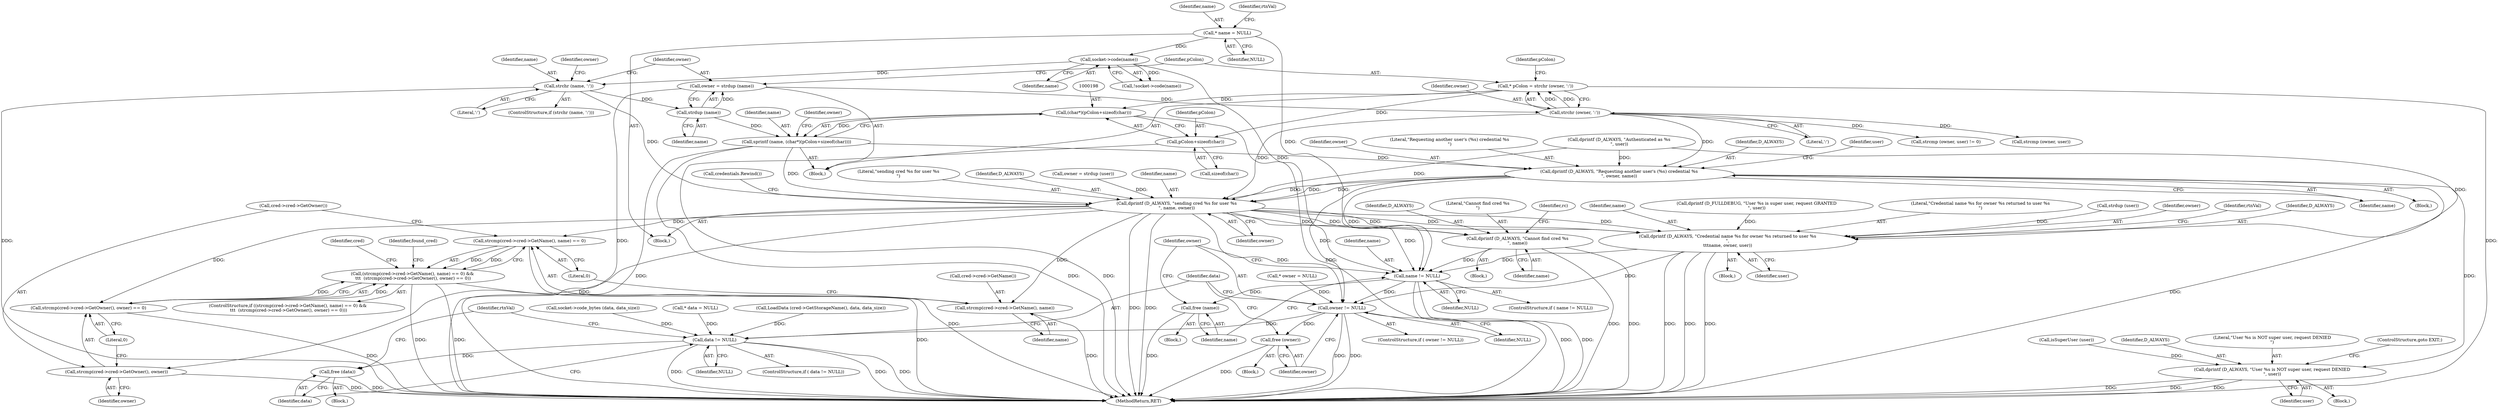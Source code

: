 digraph "0_htcondor_5e5571d1a431eb3c61977b6dd6ec90186ef79867@API" {
"1000186" [label="(Call,* pColon = strchr (owner, ':'))"];
"1000188" [label="(Call,strchr (owner, ':'))"];
"1000181" [label="(Call,owner = strdup (name))"];
"1000183" [label="(Call,strdup (name))"];
"1000177" [label="(Call,strchr (name, ':'))"];
"1000162" [label="(Call,socket->code(name))"];
"1000109" [label="(Call,* name = NULL)"];
"1000197" [label="(Call,(char*)(pColon+sizeof(char)))"];
"1000195" [label="(Call,sprintf (name, (char*)(pColon+sizeof(char))))"];
"1000210" [label="(Call,dprintf (D_ALWAYS, \"Requesting another user's (%s) credential %s\n\", owner, name))"];
"1000220" [label="(Call,dprintf (D_ALWAYS, \"User %s is NOT super user, request DENIED\n\", user))"];
"1000237" [label="(Call,dprintf (D_ALWAYS, \"sending cred %s for user %s\n\", name, owner))"];
"1000254" [label="(Call,strcmp(cred->cred->GetName(), name) == 0)"];
"1000253" [label="(Call,(strcmp(cred->cred->GetName(), name) == 0) && \n\t\t\t  (strcmp(cred->cred->GetOwner(), owner) == 0))"];
"1000255" [label="(Call,strcmp(cred->cred->GetName(), name))"];
"1000259" [label="(Call,strcmp(cred->cred->GetOwner(), owner) == 0)"];
"1000260" [label="(Call,strcmp(cred->cred->GetOwner(), owner))"];
"1000300" [label="(Call,dprintf (D_ALWAYS, \"Credential name %s for owner %s returned to user %s\n\",\n\t\t\tname, owner, user))"];
"1000323" [label="(Call,name != NULL)"];
"1000327" [label="(Call,free (name))"];
"1000330" [label="(Call,owner != NULL)"];
"1000334" [label="(Call,free (owner))"];
"1000337" [label="(Call,data != NULL)"];
"1000341" [label="(Call,free (data))"];
"1000308" [label="(Call,dprintf (D_ALWAYS, \"Cannot find cred %s\n\", name))"];
"1000199" [label="(Call,pColon+sizeof(char))"];
"1000297" [label="(Call,socket->code_bytes (data, data_size))"];
"1000310" [label="(Literal,\"Cannot find cred %s\n\")"];
"1000333" [label="(Block,)"];
"1000181" [label="(Call,owner = strdup (name))"];
"1000177" [label="(Call,strchr (name, ':'))"];
"1000217" [label="(Call,isSuperUser (user))"];
"1000272" [label="(Block,)"];
"1000324" [label="(Identifier,name)"];
"1000201" [label="(Call,sizeof(char))"];
"1000325" [label="(Identifier,NULL)"];
"1000328" [label="(Identifier,name)"];
"1000337" [label="(Call,data != NULL)"];
"1000206" [label="(Identifier,owner)"];
"1000234" [label="(Identifier,owner)"];
"1000209" [label="(Block,)"];
"1000182" [label="(Identifier,owner)"];
"1000262" [label="(Identifier,owner)"];
"1000259" [label="(Call,strcmp(cred->cred->GetOwner(), owner) == 0)"];
"1000344" [label="(Identifier,rtnVal)"];
"1000311" [label="(Identifier,name)"];
"1000211" [label="(Identifier,D_ALWAYS)"];
"1000241" [label="(Identifier,owner)"];
"1000253" [label="(Call,(strcmp(cred->cred->GetName(), name) == 0) && \n\t\t\t  (strcmp(cred->cred->GetOwner(), owner) == 0))"];
"1000221" [label="(Identifier,D_ALWAYS)"];
"1000219" [label="(Block,)"];
"1000199" [label="(Call,pColon+sizeof(char))"];
"1000125" [label="(Call,* owner = NULL)"];
"1000239" [label="(Literal,\"sending cred %s for user %s\n\")"];
"1000183" [label="(Call,strdup (name))"];
"1000204" [label="(Call,strcmp (owner, user) != 0)"];
"1000238" [label="(Identifier,D_ALWAYS)"];
"1000184" [label="(Identifier,name)"];
"1000161" [label="(Call,!socket->code(name))"];
"1000323" [label="(Call,name != NULL)"];
"1000178" [label="(Identifier,name)"];
"1000338" [label="(Identifier,data)"];
"1000110" [label="(Identifier,name)"];
"1000245" [label="(Identifier,cred)"];
"1000196" [label="(Identifier,name)"];
"1000233" [label="(Call,owner = strdup (user))"];
"1000255" [label="(Call,strcmp(cred->cred->GetName(), name))"];
"1000187" [label="(Identifier,pColon)"];
"1000332" [label="(Identifier,NULL)"];
"1000190" [label="(Literal,':')"];
"1000258" [label="(Literal,0)"];
"1000302" [label="(Literal,\"Credential name %s for owner %s returned to user %s\n\")"];
"1000339" [label="(Identifier,NULL)"];
"1000223" [label="(Identifier,user)"];
"1000235" [label="(Call,strdup (user))"];
"1000304" [label="(Identifier,owner)"];
"1000240" [label="(Identifier,name)"];
"1000242" [label="(Call,credentials.Rewind())"];
"1000300" [label="(Call,dprintf (D_ALWAYS, \"Credential name %s for owner %s returned to user %s\n\",\n\t\t\tname, owner, user))"];
"1000330" [label="(Call,owner != NULL)"];
"1000107" [label="(Block,)"];
"1000188" [label="(Call,strchr (owner, ':'))"];
"1000180" [label="(Block,)"];
"1000133" [label="(Call,* data = NULL)"];
"1000252" [label="(ControlStructure,if ((strcmp(cred->cred->GetName(), name) == 0) && \n\t\t\t  (strcmp(cred->cred->GetOwner(), owner) == 0)))"];
"1000218" [label="(Identifier,user)"];
"1000345" [label="(MethodReturn,RET)"];
"1000109" [label="(Call,* name = NULL)"];
"1000314" [label="(Identifier,rc)"];
"1000193" [label="(Identifier,pColon)"];
"1000335" [label="(Identifier,owner)"];
"1000263" [label="(Literal,0)"];
"1000336" [label="(ControlStructure,if ( data != NULL))"];
"1000213" [label="(Identifier,owner)"];
"1000111" [label="(Identifier,NULL)"];
"1000342" [label="(Identifier,data)"];
"1000319" [label="(Identifier,rtnVal)"];
"1000281" [label="(Call,LoadData (cred->GetStorageName(), data, data_size))"];
"1000200" [label="(Identifier,pColon)"];
"1000162" [label="(Call,socket->code(name))"];
"1000210" [label="(Call,dprintf (D_ALWAYS, \"Requesting another user's (%s) credential %s\n\", owner, name))"];
"1000261" [label="(Call,cred->cred->GetOwner())"];
"1000212" [label="(Literal,\"Requesting another user's (%s) credential %s\n\")"];
"1000301" [label="(Identifier,D_ALWAYS)"];
"1000303" [label="(Identifier,name)"];
"1000334" [label="(Call,free (owner))"];
"1000220" [label="(Call,dprintf (D_ALWAYS, \"User %s is NOT super user, request DENIED\n\", user))"];
"1000341" [label="(Call,free (data))"];
"1000195" [label="(Call,sprintf (name, (char*)(pColon+sizeof(char))))"];
"1000205" [label="(Call,strcmp (owner, user))"];
"1000179" [label="(Literal,':')"];
"1000222" [label="(Literal,\"User %s is NOT super user, request DENIED\n\")"];
"1000309" [label="(Identifier,D_ALWAYS)"];
"1000331" [label="(Identifier,owner)"];
"1000227" [label="(Call,dprintf (D_FULLDEBUG, \"User %s is super user, request GRANTED\n\", user))"];
"1000260" [label="(Call,strcmp(cred->cred->GetOwner(), owner))"];
"1000224" [label="(ControlStructure,goto EXIT;)"];
"1000329" [label="(ControlStructure,if ( owner != NULL))"];
"1000186" [label="(Call,* pColon = strchr (owner, ':'))"];
"1000305" [label="(Identifier,user)"];
"1000114" [label="(Identifier,rtnVal)"];
"1000256" [label="(Call,cred->cred->GetName())"];
"1000237" [label="(Call,dprintf (D_ALWAYS, \"sending cred %s for user %s\n\", name, owner))"];
"1000340" [label="(Block,)"];
"1000322" [label="(ControlStructure,if ( name != NULL))"];
"1000172" [label="(Call,dprintf (D_ALWAYS, \"Authenticated as %s\n\", user))"];
"1000163" [label="(Identifier,name)"];
"1000257" [label="(Identifier,name)"];
"1000326" [label="(Block,)"];
"1000176" [label="(ControlStructure,if (strchr (name, ':')))"];
"1000307" [label="(Block,)"];
"1000197" [label="(Call,(char*)(pColon+sizeof(char)))"];
"1000189" [label="(Identifier,owner)"];
"1000214" [label="(Identifier,name)"];
"1000266" [label="(Identifier,found_cred)"];
"1000327" [label="(Call,free (name))"];
"1000308" [label="(Call,dprintf (D_ALWAYS, \"Cannot find cred %s\n\", name))"];
"1000254" [label="(Call,strcmp(cred->cred->GetName(), name) == 0)"];
"1000186" -> "1000180"  [label="AST: "];
"1000186" -> "1000188"  [label="CFG: "];
"1000187" -> "1000186"  [label="AST: "];
"1000188" -> "1000186"  [label="AST: "];
"1000193" -> "1000186"  [label="CFG: "];
"1000186" -> "1000345"  [label="DDG: "];
"1000188" -> "1000186"  [label="DDG: "];
"1000188" -> "1000186"  [label="DDG: "];
"1000186" -> "1000197"  [label="DDG: "];
"1000186" -> "1000199"  [label="DDG: "];
"1000188" -> "1000190"  [label="CFG: "];
"1000189" -> "1000188"  [label="AST: "];
"1000190" -> "1000188"  [label="AST: "];
"1000181" -> "1000188"  [label="DDG: "];
"1000188" -> "1000204"  [label="DDG: "];
"1000188" -> "1000205"  [label="DDG: "];
"1000188" -> "1000210"  [label="DDG: "];
"1000188" -> "1000237"  [label="DDG: "];
"1000181" -> "1000180"  [label="AST: "];
"1000181" -> "1000183"  [label="CFG: "];
"1000182" -> "1000181"  [label="AST: "];
"1000183" -> "1000181"  [label="AST: "];
"1000187" -> "1000181"  [label="CFG: "];
"1000181" -> "1000345"  [label="DDG: "];
"1000183" -> "1000181"  [label="DDG: "];
"1000183" -> "1000184"  [label="CFG: "];
"1000184" -> "1000183"  [label="AST: "];
"1000177" -> "1000183"  [label="DDG: "];
"1000183" -> "1000195"  [label="DDG: "];
"1000177" -> "1000176"  [label="AST: "];
"1000177" -> "1000179"  [label="CFG: "];
"1000178" -> "1000177"  [label="AST: "];
"1000179" -> "1000177"  [label="AST: "];
"1000182" -> "1000177"  [label="CFG: "];
"1000234" -> "1000177"  [label="CFG: "];
"1000177" -> "1000345"  [label="DDG: "];
"1000162" -> "1000177"  [label="DDG: "];
"1000177" -> "1000237"  [label="DDG: "];
"1000162" -> "1000161"  [label="AST: "];
"1000162" -> "1000163"  [label="CFG: "];
"1000163" -> "1000162"  [label="AST: "];
"1000161" -> "1000162"  [label="CFG: "];
"1000162" -> "1000161"  [label="DDG: "];
"1000109" -> "1000162"  [label="DDG: "];
"1000162" -> "1000323"  [label="DDG: "];
"1000109" -> "1000107"  [label="AST: "];
"1000109" -> "1000111"  [label="CFG: "];
"1000110" -> "1000109"  [label="AST: "];
"1000111" -> "1000109"  [label="AST: "];
"1000114" -> "1000109"  [label="CFG: "];
"1000109" -> "1000323"  [label="DDG: "];
"1000197" -> "1000195"  [label="AST: "];
"1000197" -> "1000199"  [label="CFG: "];
"1000198" -> "1000197"  [label="AST: "];
"1000199" -> "1000197"  [label="AST: "];
"1000195" -> "1000197"  [label="CFG: "];
"1000197" -> "1000345"  [label="DDG: "];
"1000197" -> "1000195"  [label="DDG: "];
"1000195" -> "1000180"  [label="AST: "];
"1000196" -> "1000195"  [label="AST: "];
"1000206" -> "1000195"  [label="CFG: "];
"1000195" -> "1000345"  [label="DDG: "];
"1000195" -> "1000345"  [label="DDG: "];
"1000195" -> "1000210"  [label="DDG: "];
"1000195" -> "1000237"  [label="DDG: "];
"1000210" -> "1000209"  [label="AST: "];
"1000210" -> "1000214"  [label="CFG: "];
"1000211" -> "1000210"  [label="AST: "];
"1000212" -> "1000210"  [label="AST: "];
"1000213" -> "1000210"  [label="AST: "];
"1000214" -> "1000210"  [label="AST: "];
"1000218" -> "1000210"  [label="CFG: "];
"1000210" -> "1000345"  [label="DDG: "];
"1000172" -> "1000210"  [label="DDG: "];
"1000210" -> "1000220"  [label="DDG: "];
"1000210" -> "1000237"  [label="DDG: "];
"1000210" -> "1000237"  [label="DDG: "];
"1000210" -> "1000237"  [label="DDG: "];
"1000210" -> "1000323"  [label="DDG: "];
"1000210" -> "1000330"  [label="DDG: "];
"1000220" -> "1000219"  [label="AST: "];
"1000220" -> "1000223"  [label="CFG: "];
"1000221" -> "1000220"  [label="AST: "];
"1000222" -> "1000220"  [label="AST: "];
"1000223" -> "1000220"  [label="AST: "];
"1000224" -> "1000220"  [label="CFG: "];
"1000220" -> "1000345"  [label="DDG: "];
"1000220" -> "1000345"  [label="DDG: "];
"1000220" -> "1000345"  [label="DDG: "];
"1000217" -> "1000220"  [label="DDG: "];
"1000237" -> "1000107"  [label="AST: "];
"1000237" -> "1000241"  [label="CFG: "];
"1000238" -> "1000237"  [label="AST: "];
"1000239" -> "1000237"  [label="AST: "];
"1000240" -> "1000237"  [label="AST: "];
"1000241" -> "1000237"  [label="AST: "];
"1000242" -> "1000237"  [label="CFG: "];
"1000237" -> "1000345"  [label="DDG: "];
"1000237" -> "1000345"  [label="DDG: "];
"1000172" -> "1000237"  [label="DDG: "];
"1000233" -> "1000237"  [label="DDG: "];
"1000237" -> "1000254"  [label="DDG: "];
"1000237" -> "1000255"  [label="DDG: "];
"1000237" -> "1000259"  [label="DDG: "];
"1000237" -> "1000260"  [label="DDG: "];
"1000237" -> "1000300"  [label="DDG: "];
"1000237" -> "1000300"  [label="DDG: "];
"1000237" -> "1000300"  [label="DDG: "];
"1000237" -> "1000308"  [label="DDG: "];
"1000237" -> "1000308"  [label="DDG: "];
"1000237" -> "1000323"  [label="DDG: "];
"1000237" -> "1000330"  [label="DDG: "];
"1000254" -> "1000253"  [label="AST: "];
"1000254" -> "1000258"  [label="CFG: "];
"1000255" -> "1000254"  [label="AST: "];
"1000258" -> "1000254"  [label="AST: "];
"1000261" -> "1000254"  [label="CFG: "];
"1000253" -> "1000254"  [label="CFG: "];
"1000254" -> "1000345"  [label="DDG: "];
"1000254" -> "1000253"  [label="DDG: "];
"1000254" -> "1000253"  [label="DDG: "];
"1000253" -> "1000252"  [label="AST: "];
"1000253" -> "1000259"  [label="CFG: "];
"1000259" -> "1000253"  [label="AST: "];
"1000245" -> "1000253"  [label="CFG: "];
"1000266" -> "1000253"  [label="CFG: "];
"1000253" -> "1000345"  [label="DDG: "];
"1000253" -> "1000345"  [label="DDG: "];
"1000253" -> "1000345"  [label="DDG: "];
"1000259" -> "1000253"  [label="DDG: "];
"1000259" -> "1000253"  [label="DDG: "];
"1000255" -> "1000257"  [label="CFG: "];
"1000256" -> "1000255"  [label="AST: "];
"1000257" -> "1000255"  [label="AST: "];
"1000258" -> "1000255"  [label="CFG: "];
"1000255" -> "1000345"  [label="DDG: "];
"1000259" -> "1000263"  [label="CFG: "];
"1000260" -> "1000259"  [label="AST: "];
"1000263" -> "1000259"  [label="AST: "];
"1000259" -> "1000345"  [label="DDG: "];
"1000260" -> "1000262"  [label="CFG: "];
"1000261" -> "1000260"  [label="AST: "];
"1000262" -> "1000260"  [label="AST: "];
"1000263" -> "1000260"  [label="CFG: "];
"1000260" -> "1000345"  [label="DDG: "];
"1000300" -> "1000272"  [label="AST: "];
"1000300" -> "1000305"  [label="CFG: "];
"1000301" -> "1000300"  [label="AST: "];
"1000302" -> "1000300"  [label="AST: "];
"1000303" -> "1000300"  [label="AST: "];
"1000304" -> "1000300"  [label="AST: "];
"1000305" -> "1000300"  [label="AST: "];
"1000319" -> "1000300"  [label="CFG: "];
"1000300" -> "1000345"  [label="DDG: "];
"1000300" -> "1000345"  [label="DDG: "];
"1000300" -> "1000345"  [label="DDG: "];
"1000235" -> "1000300"  [label="DDG: "];
"1000227" -> "1000300"  [label="DDG: "];
"1000172" -> "1000300"  [label="DDG: "];
"1000300" -> "1000323"  [label="DDG: "];
"1000300" -> "1000330"  [label="DDG: "];
"1000323" -> "1000322"  [label="AST: "];
"1000323" -> "1000325"  [label="CFG: "];
"1000324" -> "1000323"  [label="AST: "];
"1000325" -> "1000323"  [label="AST: "];
"1000328" -> "1000323"  [label="CFG: "];
"1000331" -> "1000323"  [label="CFG: "];
"1000323" -> "1000345"  [label="DDG: "];
"1000323" -> "1000345"  [label="DDG: "];
"1000308" -> "1000323"  [label="DDG: "];
"1000323" -> "1000327"  [label="DDG: "];
"1000323" -> "1000330"  [label="DDG: "];
"1000327" -> "1000326"  [label="AST: "];
"1000327" -> "1000328"  [label="CFG: "];
"1000328" -> "1000327"  [label="AST: "];
"1000331" -> "1000327"  [label="CFG: "];
"1000327" -> "1000345"  [label="DDG: "];
"1000330" -> "1000329"  [label="AST: "];
"1000330" -> "1000332"  [label="CFG: "];
"1000331" -> "1000330"  [label="AST: "];
"1000332" -> "1000330"  [label="AST: "];
"1000335" -> "1000330"  [label="CFG: "];
"1000338" -> "1000330"  [label="CFG: "];
"1000330" -> "1000345"  [label="DDG: "];
"1000330" -> "1000345"  [label="DDG: "];
"1000125" -> "1000330"  [label="DDG: "];
"1000330" -> "1000334"  [label="DDG: "];
"1000330" -> "1000337"  [label="DDG: "];
"1000334" -> "1000333"  [label="AST: "];
"1000334" -> "1000335"  [label="CFG: "];
"1000335" -> "1000334"  [label="AST: "];
"1000338" -> "1000334"  [label="CFG: "];
"1000334" -> "1000345"  [label="DDG: "];
"1000337" -> "1000336"  [label="AST: "];
"1000337" -> "1000339"  [label="CFG: "];
"1000338" -> "1000337"  [label="AST: "];
"1000339" -> "1000337"  [label="AST: "];
"1000342" -> "1000337"  [label="CFG: "];
"1000344" -> "1000337"  [label="CFG: "];
"1000337" -> "1000345"  [label="DDG: "];
"1000337" -> "1000345"  [label="DDG: "];
"1000337" -> "1000345"  [label="DDG: "];
"1000297" -> "1000337"  [label="DDG: "];
"1000133" -> "1000337"  [label="DDG: "];
"1000281" -> "1000337"  [label="DDG: "];
"1000337" -> "1000341"  [label="DDG: "];
"1000341" -> "1000340"  [label="AST: "];
"1000341" -> "1000342"  [label="CFG: "];
"1000342" -> "1000341"  [label="AST: "];
"1000344" -> "1000341"  [label="CFG: "];
"1000341" -> "1000345"  [label="DDG: "];
"1000308" -> "1000307"  [label="AST: "];
"1000308" -> "1000311"  [label="CFG: "];
"1000309" -> "1000308"  [label="AST: "];
"1000310" -> "1000308"  [label="AST: "];
"1000311" -> "1000308"  [label="AST: "];
"1000314" -> "1000308"  [label="CFG: "];
"1000308" -> "1000345"  [label="DDG: "];
"1000308" -> "1000345"  [label="DDG: "];
"1000199" -> "1000201"  [label="CFG: "];
"1000200" -> "1000199"  [label="AST: "];
"1000201" -> "1000199"  [label="AST: "];
"1000199" -> "1000345"  [label="DDG: "];
}
